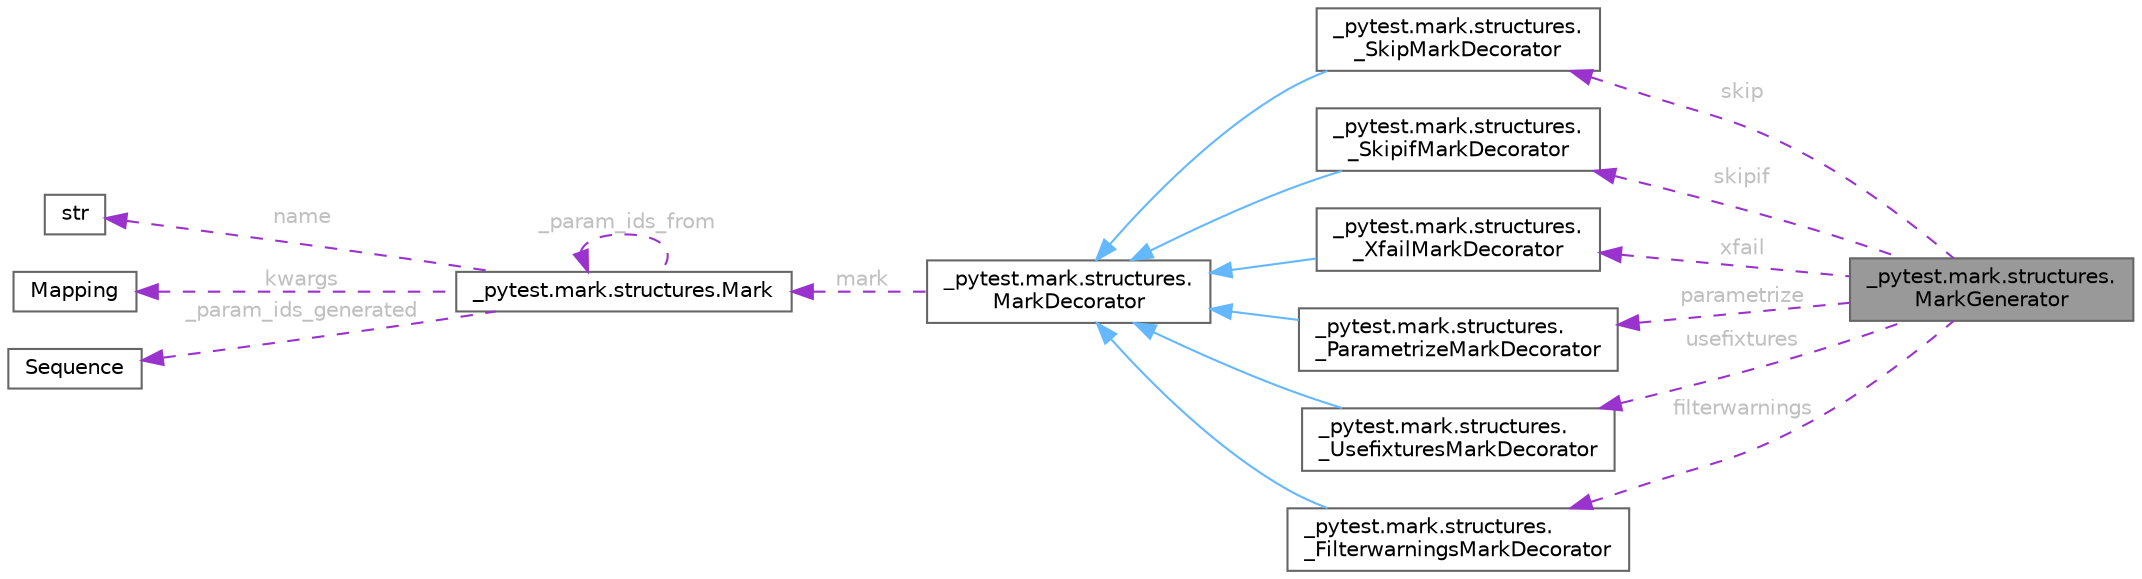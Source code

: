 digraph "_pytest.mark.structures.MarkGenerator"
{
 // LATEX_PDF_SIZE
  bgcolor="transparent";
  edge [fontname=Helvetica,fontsize=10,labelfontname=Helvetica,labelfontsize=10];
  node [fontname=Helvetica,fontsize=10,shape=box,height=0.2,width=0.4];
  rankdir="LR";
  Node1 [id="Node000001",label="_pytest.mark.structures.\lMarkGenerator",height=0.2,width=0.4,color="gray40", fillcolor="grey60", style="filled", fontcolor="black",tooltip=" "];
  Node2 -> Node1 [id="edge1_Node000001_Node000002",dir="back",color="darkorchid3",style="dashed",tooltip=" ",label=" skip",fontcolor="grey" ];
  Node2 [id="Node000002",label="_pytest.mark.structures.\l_SkipMarkDecorator",height=0.2,width=0.4,color="gray40", fillcolor="white", style="filled",URL="$class__pytest_1_1mark_1_1structures_1_1__SkipMarkDecorator.html",tooltip=" "];
  Node3 -> Node2 [id="edge2_Node000002_Node000003",dir="back",color="steelblue1",style="solid",tooltip=" "];
  Node3 [id="Node000003",label="_pytest.mark.structures.\lMarkDecorator",height=0.2,width=0.4,color="gray40", fillcolor="white", style="filled",URL="$class__pytest_1_1mark_1_1structures_1_1MarkDecorator.html",tooltip=" "];
  Node4 -> Node3 [id="edge3_Node000003_Node000004",dir="back",color="darkorchid3",style="dashed",tooltip=" ",label=" mark",fontcolor="grey" ];
  Node4 [id="Node000004",label="_pytest.mark.structures.Mark",height=0.2,width=0.4,color="gray40", fillcolor="white", style="filled",URL="$class__pytest_1_1mark_1_1structures_1_1Mark.html",tooltip=" "];
  Node5 -> Node4 [id="edge4_Node000004_Node000005",dir="back",color="darkorchid3",style="dashed",tooltip=" ",label=" name",fontcolor="grey" ];
  Node5 [id="Node000005",label="str",height=0.2,width=0.4,color="gray40", fillcolor="white", style="filled",tooltip=" "];
  Node6 -> Node4 [id="edge5_Node000004_Node000006",dir="back",color="darkorchid3",style="dashed",tooltip=" ",label=" kwargs",fontcolor="grey" ];
  Node6 [id="Node000006",label="Mapping",height=0.2,width=0.4,color="gray40", fillcolor="white", style="filled",tooltip=" "];
  Node4 -> Node4 [id="edge6_Node000004_Node000004",dir="back",color="darkorchid3",style="dashed",tooltip=" ",label=" _param_ids_from",fontcolor="grey" ];
  Node7 -> Node4 [id="edge7_Node000004_Node000007",dir="back",color="darkorchid3",style="dashed",tooltip=" ",label=" _param_ids_generated",fontcolor="grey" ];
  Node7 [id="Node000007",label="Sequence",height=0.2,width=0.4,color="gray40", fillcolor="white", style="filled",tooltip=" "];
  Node8 -> Node1 [id="edge8_Node000001_Node000008",dir="back",color="darkorchid3",style="dashed",tooltip=" ",label=" skipif",fontcolor="grey" ];
  Node8 [id="Node000008",label="_pytest.mark.structures.\l_SkipifMarkDecorator",height=0.2,width=0.4,color="gray40", fillcolor="white", style="filled",URL="$class__pytest_1_1mark_1_1structures_1_1__SkipifMarkDecorator.html",tooltip=" "];
  Node3 -> Node8 [id="edge9_Node000008_Node000003",dir="back",color="steelblue1",style="solid",tooltip=" "];
  Node9 -> Node1 [id="edge10_Node000001_Node000009",dir="back",color="darkorchid3",style="dashed",tooltip=" ",label=" xfail",fontcolor="grey" ];
  Node9 [id="Node000009",label="_pytest.mark.structures.\l_XfailMarkDecorator",height=0.2,width=0.4,color="gray40", fillcolor="white", style="filled",URL="$class__pytest_1_1mark_1_1structures_1_1__XfailMarkDecorator.html",tooltip=" "];
  Node3 -> Node9 [id="edge11_Node000009_Node000003",dir="back",color="steelblue1",style="solid",tooltip=" "];
  Node10 -> Node1 [id="edge12_Node000001_Node000010",dir="back",color="darkorchid3",style="dashed",tooltip=" ",label=" parametrize",fontcolor="grey" ];
  Node10 [id="Node000010",label="_pytest.mark.structures.\l_ParametrizeMarkDecorator",height=0.2,width=0.4,color="gray40", fillcolor="white", style="filled",URL="$class__pytest_1_1mark_1_1structures_1_1__ParametrizeMarkDecorator.html",tooltip=" "];
  Node3 -> Node10 [id="edge13_Node000010_Node000003",dir="back",color="steelblue1",style="solid",tooltip=" "];
  Node11 -> Node1 [id="edge14_Node000001_Node000011",dir="back",color="darkorchid3",style="dashed",tooltip=" ",label=" usefixtures",fontcolor="grey" ];
  Node11 [id="Node000011",label="_pytest.mark.structures.\l_UsefixturesMarkDecorator",height=0.2,width=0.4,color="gray40", fillcolor="white", style="filled",URL="$class__pytest_1_1mark_1_1structures_1_1__UsefixturesMarkDecorator.html",tooltip=" "];
  Node3 -> Node11 [id="edge15_Node000011_Node000003",dir="back",color="steelblue1",style="solid",tooltip=" "];
  Node12 -> Node1 [id="edge16_Node000001_Node000012",dir="back",color="darkorchid3",style="dashed",tooltip=" ",label=" filterwarnings",fontcolor="grey" ];
  Node12 [id="Node000012",label="_pytest.mark.structures.\l_FilterwarningsMarkDecorator",height=0.2,width=0.4,color="gray40", fillcolor="white", style="filled",URL="$class__pytest_1_1mark_1_1structures_1_1__FilterwarningsMarkDecorator.html",tooltip=" "];
  Node3 -> Node12 [id="edge17_Node000012_Node000003",dir="back",color="steelblue1",style="solid",tooltip=" "];
}
